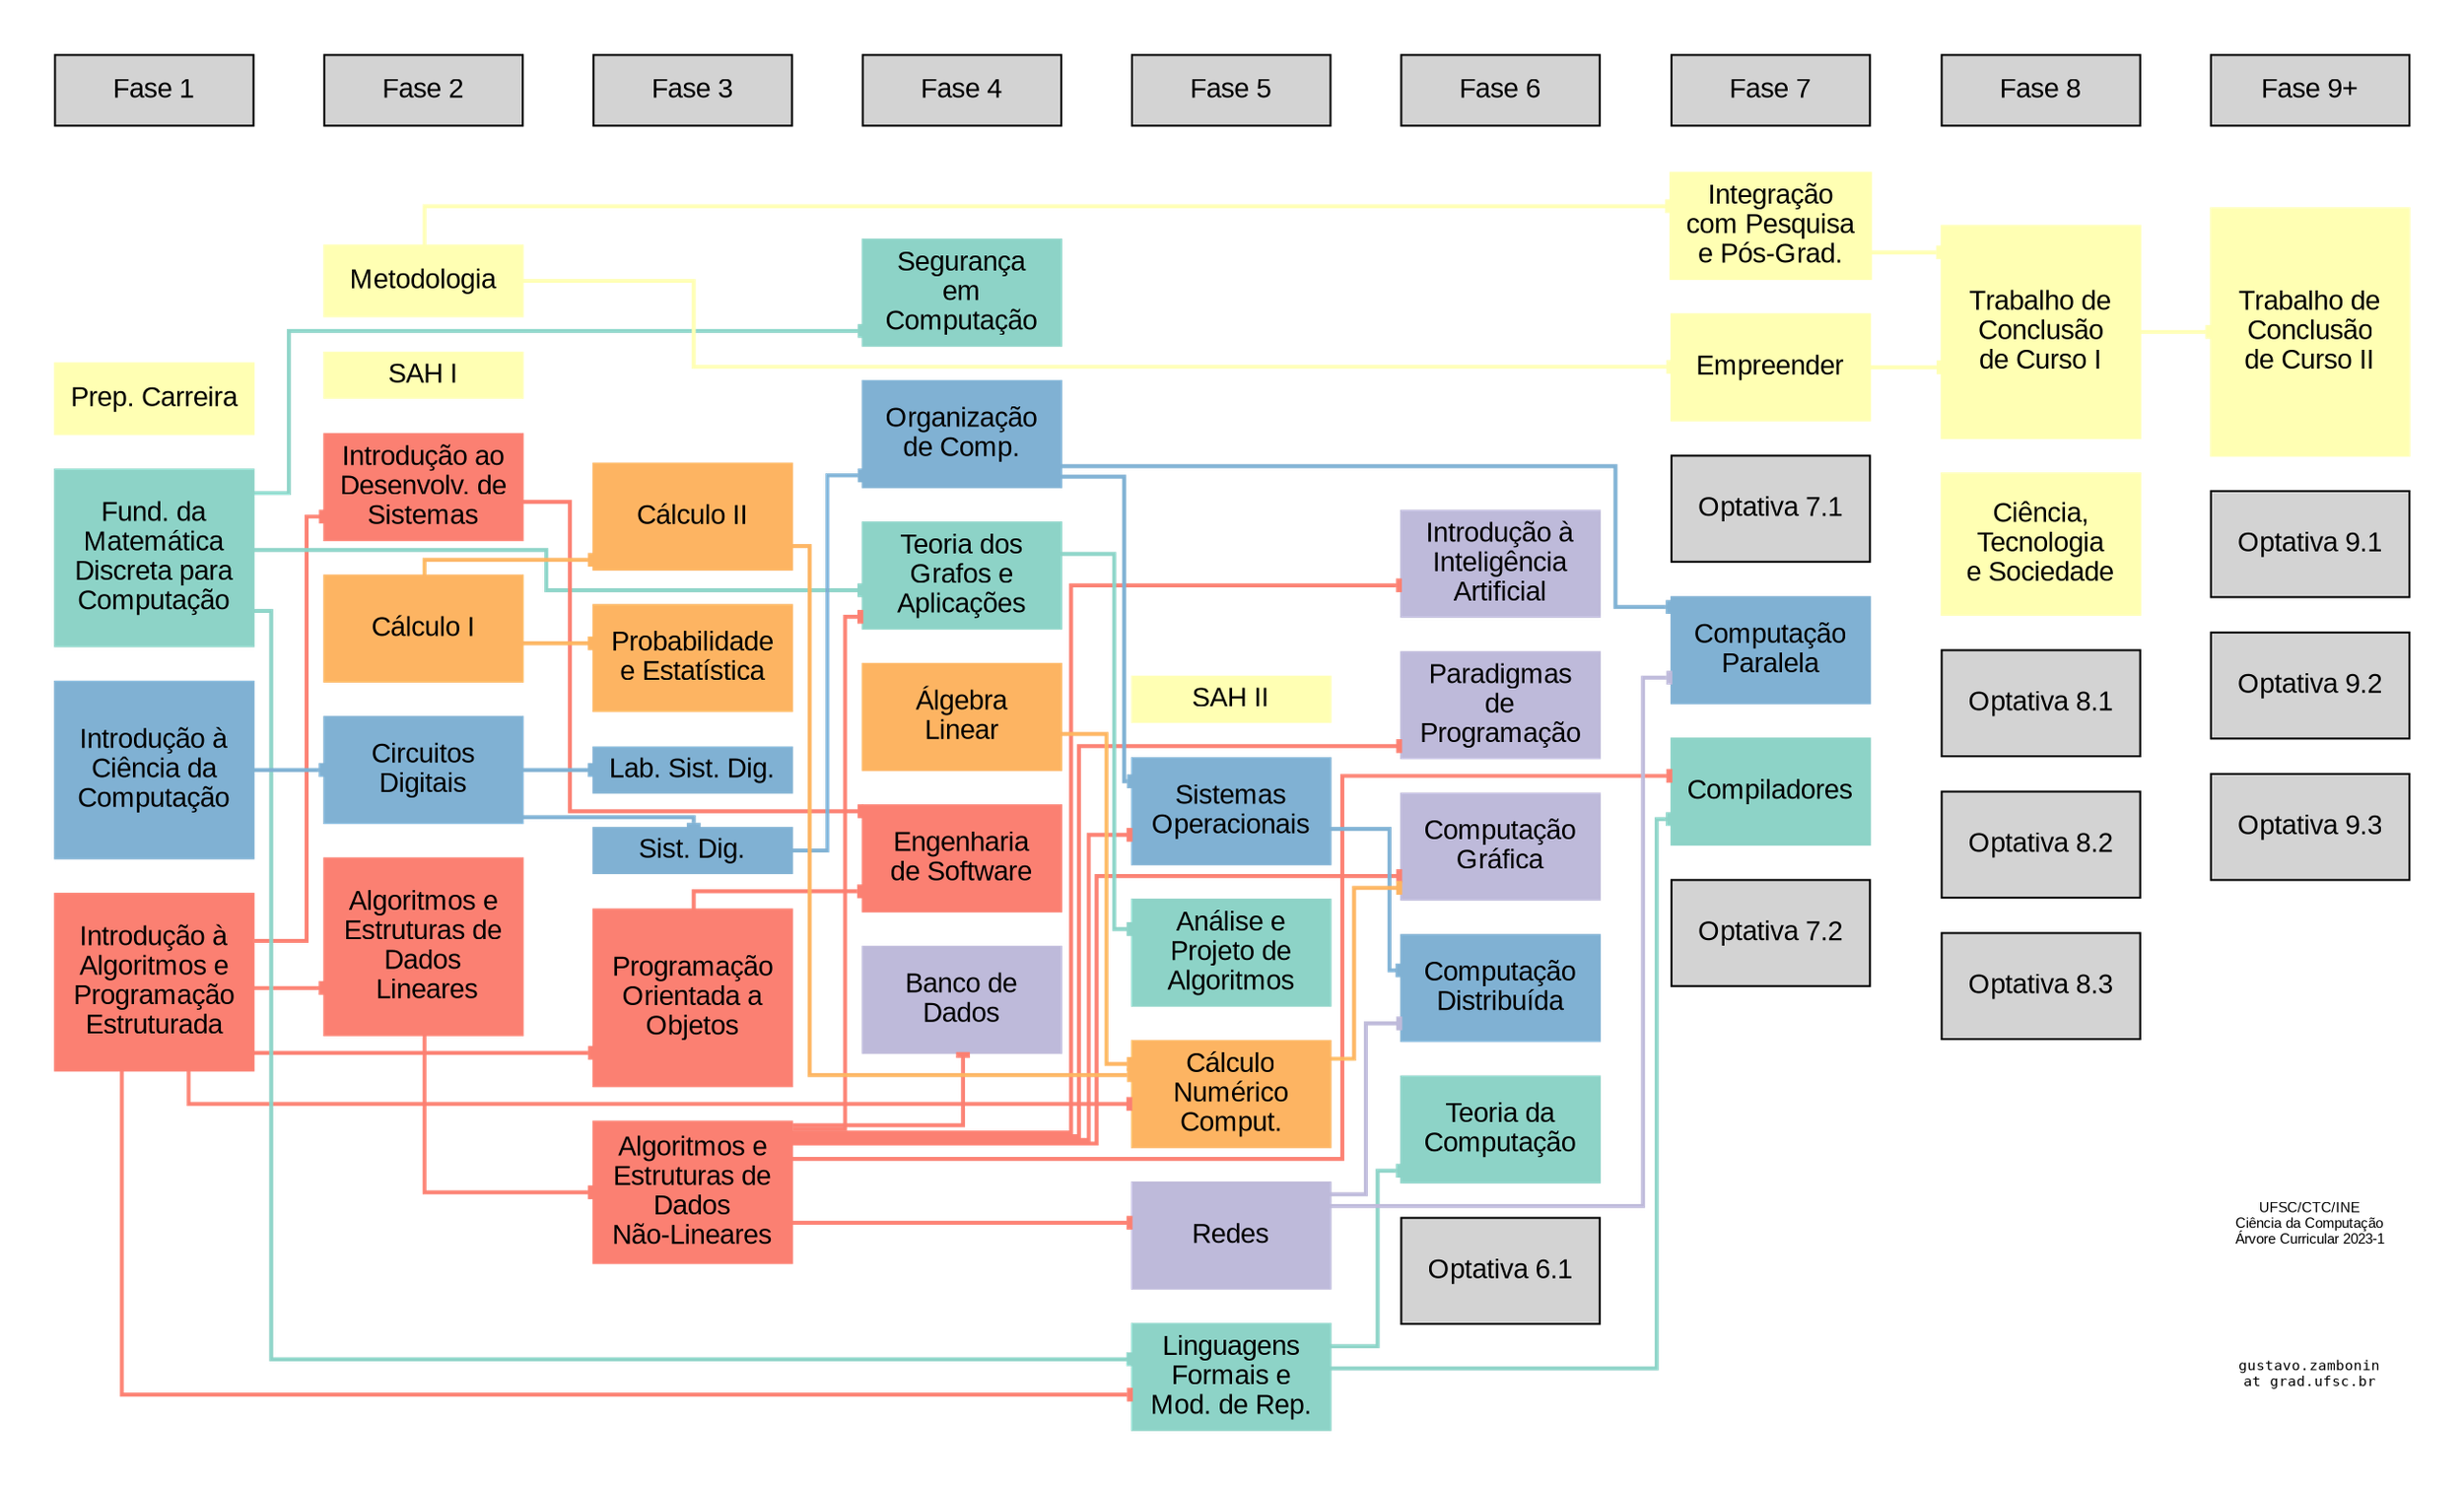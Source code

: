 // force absence of multi-edges with `strict` keyword
strict digraph "curriculum-graph-compsci-ufsc-2023" {
  // direction of graph layout is left to right
  rankdir=LR;

  // edges route around nodes with polygonal chains
  splines=ortho;

  // set transparent background
  bgcolor="#00000000";

  // set global style for nodes
  node [
    width=1.4 height=.5 shape=box style=filled
    fontname=Arial colorscheme=set36
  ];

  // set global style for edges
  edge [style=bold colorscheme=set36 arrowsize=.5 arrowhead=tee];

  // hack to remove extra space between header and other clusters
  subgraph cluster_everything {
    // remove all cluster borders
    color="#00000000";

    // if positioned after other clusters, then the header becomes a footer
    subgraph cluster_header {
      // align header with other clusters via an invisible chain
      "Fase 1" -> "Fase 2" -> "Fase 3" -> "Fase 4" -> "Fase 5" ->
      "Fase 6" -> "Fase 7" -> "Fase 8" -> "Fase 9+" [style=invis];
    }

    // colorscheme and labels are subjective
    // there is no automatic text wrapping, so new lines are inserted manually
    subgraph cluster_1 {
      f01_prep      [height=0.50 color=2 label="Prep. Carreira"];
      f01_iape      [height=1.25 color=4 label="Introdução à\nAlgoritmos e\nProgramação\nEstruturada"];
      f01_discreta  [height=1.25 color=1 label="Fund. da\nMatemática\nDiscreta para\nComputação"];
      f01_icc       [height=1.25 color=5 label="Introdução à\nCiência da\nComputação"];
    }

    subgraph cluster_2 {
      f02_mc        [height=0.50 color=2 label="Metodologia"];
      f02_sah1      [height=0.25 color=2 label="SAH I"];
      f02_edl       [height=1.25 color=4 label="Algoritmos e\nEstruturas de\nDados\n Lineares"];
      f02_ids       [height=0.75 color=4 label="Introdução ao\nDesenvolv. de\nSistemas"];
      f02_circuitos [height=0.75 color=5 label="Circuitos\nDigitais"];
      f02_calc1     [height=0.75 color=6 label="Cálculo I"];
    }

    subgraph cluster_3 {
      f03_edn       [height=1.00 color=4 label="Algoritmos e\nEstruturas de\nDados\nNão-Lineares"];
      f03_poo       [height=1.25 color=4 label="Programação\nOrientada a\nObjetos"];
      f03_sistemas  [height=0.25 color=5 label="Sist. Dig."];
      f03_labsd     [height=0.25 color=5 label="Lab. Sist. Dig."];
      f03_prob      [height=0.75 color=6 label="Probabilidade\ne Estatística"];
      f03_calc2     [height=0.75 color=6 label="Cálculo II"];
    }

    subgraph cluster_4 {
      f04_bd        [height=0.75 color=3 label="Banco de\nDados"];
      f04_grafos    [height=0.75 color=1 label="Teoria dos\nGrafos e\nAplicações"];
      f04_segcomp   [height=0.75 color=1 label="Segurança\nem\nComputação"];
      f04_engsoft   [height=0.75 color=4 label="Engenharia\nde Software"];
      f04_org       [height=0.75 color=5 label="Organização\nde Comp."];
      f04_algebra   [height=0.75 color=6 label="Álgebra\nLinear"];
    }

    subgraph cluster_5 {
      f05_sah2      [height=0.25 color=2 label="SAH II"];
      f05_formais   [height=0.75 color=1 label="Linguagens\nFormais e\nMod. de Rep."];
      f05_apa       [height=0.75 color=1 label="Análise e\nProjeto de\nAlgoritmos"];
      f05_redes     [height=0.75 color=3 label="Redes"];
      f05_so        [height=0.75 color=5 label="Sistemas\nOperacionais"];
      f05_numerico  [height=0.75 color=6 label="Cálculo\nNumérico\nComput."];
    }

    subgraph cluster_6 {
      f06_cg        [height=0.75 color=3 label="Computação\nGráfica"];
      f06_tc        [height=0.75 color=1 label="Teoria da\nComputação"];
      f06_ia        [height=0.75 color=3 label="Introdução à\nInteligência\nArtificial"];
      f06_dist      [height=0.75 color=5 label="Computação\nDistribuída"];
      f06_paradig   [height=0.75 color=3 label="Paradigmas\nde\nProgramação"];
      f06_opt61     [height=0.75 label="Optativa 6.1"];
    }

    subgraph cluster_7 {
      f07_ippg      [height=0.75 color=2 label="Integração\ncom Pesquisa\ne Pós-Grad."];
      f07_iec       [height=0.75 color=2 label="Empreender"];
      f07_compila   [height=0.75 color=1 label="Compiladores"];
      f07_paralela  [height=0.75 color=5 label="Computação\nParalela"];
      f07_opt71     [height=0.75 label="Optativa 7.1"];
      f07_opt72     [height=0.75 label="Optativa 7.2"];
    }

    subgraph cluster_8 {
      f08_tcc1      [height=1.50 color=2 label="Trabalho de\nConclusão\nde Curso I"];
      f08_cts       [height=1.00 color=2 label="Ciência,\nTecnologia\ne Sociedade"];
      f08_opt81     [height=0.75 label="Optativa 8.1"];
      f08_opt82     [height=0.75 label="Optativa 8.2"];
      f08_opt83     [height=0.75 label="Optativa 8.3"];
    }

    // last cluster also hold general info
    subgraph cluster_9 {
      f09_tcc2      [height=1.75 color=2 label="Trabalho de\nConclusão\nde Curso II"];
      f09_opt91     [height=0.75 label="Optativa 9.1"];
      f09_opt92     [height=0.75 label="Optativa 9.2"];
      f09_opt93     [height=0.75 label="Optativa 9.3"];

      // label location parameters still make it overlap with the image,
      // so height is set manually
      info [
        color="#00000000" labelloc="b" imagescale=true imagepos="tc"
        fontsize="7pt" height=2.35 image="logo-ufsc.svg"
        label="UFSC/CTC/INE\nCiência da Computação\nÁrvore Curricular 2023-1"
      ];

      license [
        color="#00000000" labelloc="b" imagescale=true imagepos="tc"
        fontsize="7pt" height=.75 fontname=mono image="by-nc-sa.svg"
        label="gustavo.zambonin\nat grad.ufsc.br"
      ];
    }
  }

  // the heart of the graph: edge descriptions
  // they are not grouped to make editing and parsing easier
  f01_iape -> f02_edl [color=4];
  f01_iape -> f02_ids [color=4];
  f01_iape -> f03_poo [color=4];
  f01_iape -> f05_numerico [color=4];
  f01_iape -> f05_formais [color=4];
  f01_discreta -> f05_formais [color=1];
  f01_discreta -> f04_segcomp [color=1];
  f01_discreta -> f04_grafos [color=1];
  f01_icc -> f02_circuitos [color=5];

  f02_mc -> f07_ippg [color=2];
  f02_mc -> f07_iec [color=2];
  f02_edl -> f03_edn [color=4];
  f02_ids -> f04_engsoft [color=4];
  f02_circuitos -> f03_labsd [color=5];
  f02_circuitos -> f03_sistemas [color=5];
  f02_calc1 -> f03_prob [color=6];
  f02_calc1 -> f03_calc2 [color=6];

  f03_edn -> f06_cg [color=4];
  f03_edn -> f04_bd [color=4];
  f03_edn -> f04_grafos [color=4];
  f03_edn -> f06_paradig [color=4];
  f03_edn -> f07_compila [color=4];
  f03_edn -> f06_ia [color=4];
  f03_edn -> f05_redes [color=4];
  f03_edn -> f05_so [color=4];
  f03_poo -> f04_engsoft [color=4];
  f03_sistemas -> f04_org [color=5];
  f03_calc2 -> f05_numerico [color=6];

  f04_grafos -> f05_apa [color=1];
  f04_org -> f05_so [color=5];
  f04_org -> f07_paralela [color=5];
  f04_algebra -> f05_numerico [color=6];

  f05_formais -> f06_tc [color=1];
  f05_formais -> f07_compila [color=1];
  f05_redes -> f06_dist [color=3];
  f05_redes -> f07_paralela [color=3];
  f05_so -> f06_dist [color=5];
  f05_numerico -> f06_cg [color=6];

  // hack to put things in their right place
  f06_opt61 -> f07_opt71 [style=invis];

  f07_ippg -> f08_tcc1 [color=2];
  f07_iec -> f08_tcc1 [color=2];

  f08_tcc1 -> f09_tcc2 [color=2];
}
